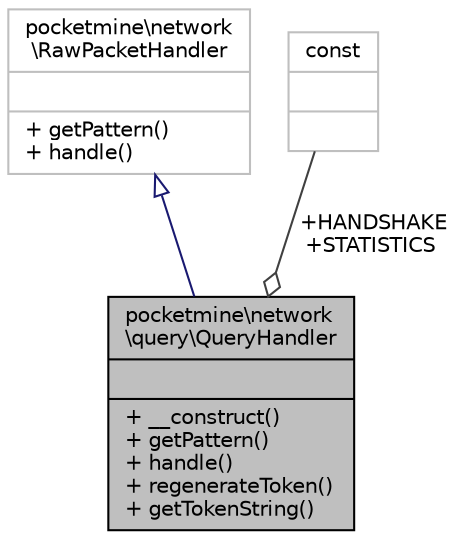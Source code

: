digraph "pocketmine\network\query\QueryHandler"
{
 // INTERACTIVE_SVG=YES
 // LATEX_PDF_SIZE
  edge [fontname="Helvetica",fontsize="10",labelfontname="Helvetica",labelfontsize="10"];
  node [fontname="Helvetica",fontsize="10",shape=record];
  Node1 [label="{pocketmine\\network\l\\query\\QueryHandler\n||+ __construct()\l+ getPattern()\l+ handle()\l+ regenerateToken()\l+ getTokenString()\l}",height=0.2,width=0.4,color="black", fillcolor="grey75", style="filled", fontcolor="black",tooltip=" "];
  Node2 -> Node1 [dir="back",color="midnightblue",fontsize="10",style="solid",arrowtail="onormal",fontname="Helvetica"];
  Node2 [label="{pocketmine\\network\l\\RawPacketHandler\n||+ getPattern()\l+ handle()\l}",height=0.2,width=0.4,color="grey75", fillcolor="white", style="filled",URL="$d3/d69/interfacepocketmine_1_1network_1_1_raw_packet_handler.html",tooltip=" "];
  Node3 -> Node1 [color="grey25",fontsize="10",style="solid",label=" +HANDSHAKE\n+STATISTICS" ,arrowhead="odiamond",fontname="Helvetica"];
  Node3 [label="{const\n||}",height=0.2,width=0.4,color="grey75", fillcolor="white", style="filled",tooltip=" "];
}
